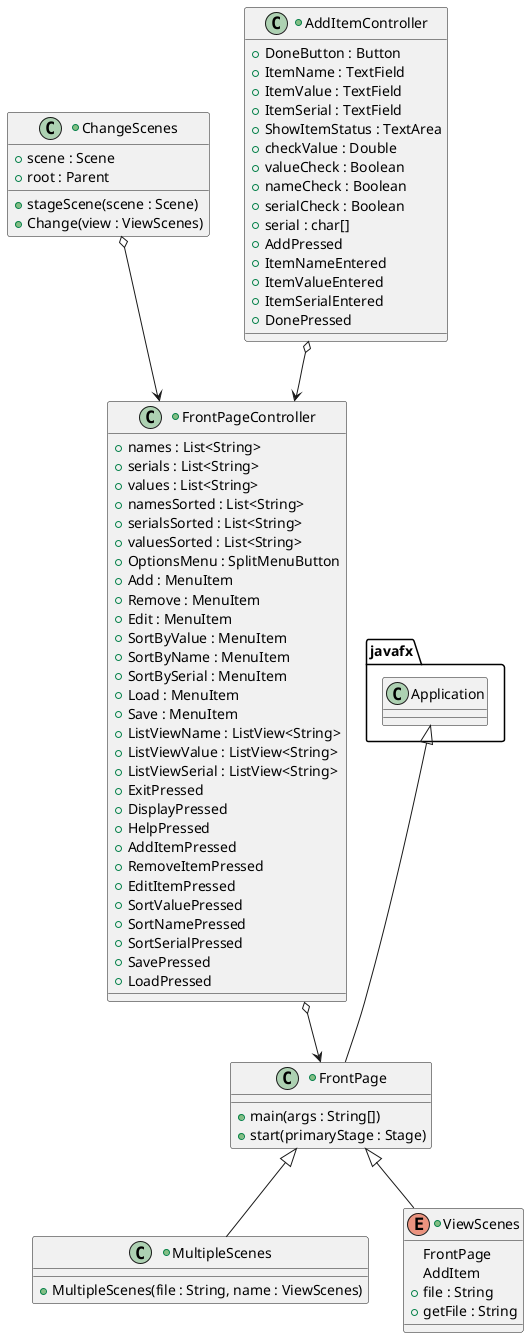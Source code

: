 @startuml
'https://plantuml.com/class-diagram

+class FrontPage {
    +main(args : String[])
    +start(primaryStage : Stage)

}

+class FrontPageController {

    +names : List<String>
    +serials : List<String>
    +values : List<String>
    +namesSorted : List<String>
    +serialsSorted : List<String>
    +valuesSorted : List<String>
    +OptionsMenu : SplitMenuButton
    +Add : MenuItem
    +Remove : MenuItem
    +Edit : MenuItem
    +SortByValue : MenuItem
    +SortByName : MenuItem
    +SortBySerial : MenuItem
    +Load : MenuItem
    +Save : MenuItem
    +ListViewName : ListView<String>
    +ListViewValue : ListView<String>
    +ListViewSerial : ListView<String>
    +ExitPressed
    +DisplayPressed
    +HelpPressed
    +AddItemPressed
    +RemoveItemPressed
    +EditItemPressed
    +SortValuePressed
    +SortNamePressed
    +SortSerialPressed
    +SavePressed
    +LoadPressed
}

+class MultipleScenes {
     +MultipleScenes(file : String, name : ViewScenes)
}

+enum ViewScenes{
    FrontPage
    AddItem
    +file : String
    +getFile : String
}

+class ChangeScenes {
    +scene : Scene
    +root : Parent
    +stageScene(scene : Scene)
    +Change(view : ViewScenes)
}

+class AddItemController {

    +DoneButton : Button
    +ItemName : TextField
    +ItemValue : TextField
    +ItemSerial : TextField
    +ShowItemStatus : TextArea
    +checkValue : Double
    +valueCheck : Boolean
    +nameCheck : Boolean
    +serialCheck : Boolean
    +serial : char[]
    +AddPressed
    +ItemNameEntered
    +ItemValueEntered
    +ItemSerialEntered
    +DonePressed
}
javafx.Application <|-- FrontPage
FrontPageController o--> FrontPage
AddItemController o--> FrontPageController
FrontPage <|-- MultipleScenes
ChangeScenes o--> FrontPageController
FrontPage <|-- ViewScenes



@enduml